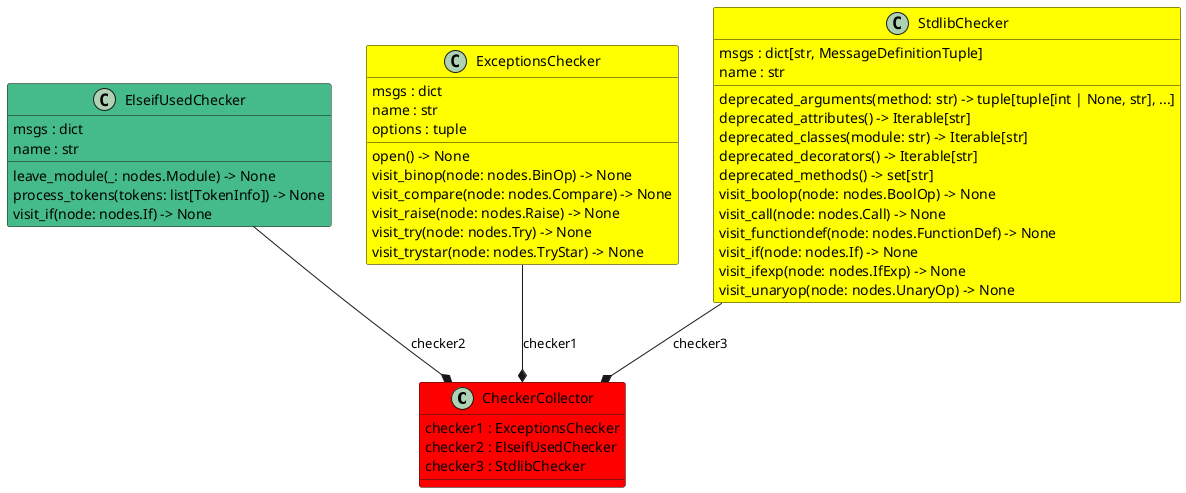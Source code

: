 @startuml classes
set namespaceSeparator none
class "CheckerCollector" as custom_colors.CheckerCollector #red {
  checker1 : ExceptionsChecker
  checker2 : ElseifUsedChecker
  checker3 : StdlibChecker
}
class "ElseifUsedChecker" as pylint.extensions.check_elif.ElseifUsedChecker #44BB88 {
  msgs : dict
  name : str
  leave_module(_: nodes.Module) -> None
  process_tokens(tokens: list[TokenInfo]) -> None
  visit_if(node: nodes.If) -> None
}
class "ExceptionsChecker" as pylint.checkers.exceptions.ExceptionsChecker #yellow {
  msgs : dict
  name : str
  options : tuple
  open() -> None
  visit_binop(node: nodes.BinOp) -> None
  visit_compare(node: nodes.Compare) -> None
  visit_raise(node: nodes.Raise) -> None
  visit_try(node: nodes.Try) -> None
  visit_trystar(node: nodes.TryStar) -> None
}
class "StdlibChecker" as pylint.checkers.stdlib.StdlibChecker #yellow {
  msgs : dict[str, MessageDefinitionTuple]
  name : str
  deprecated_arguments(method: str) -> tuple[tuple[int | None, str], ...]
  deprecated_attributes() -> Iterable[str]
  deprecated_classes(module: str) -> Iterable[str]
  deprecated_decorators() -> Iterable[str]
  deprecated_methods() -> set[str]
  visit_boolop(node: nodes.BoolOp) -> None
  visit_call(node: nodes.Call) -> None
  visit_functiondef(node: nodes.FunctionDef) -> None
  visit_if(node: nodes.If) -> None
  visit_ifexp(node: nodes.IfExp) -> None
  visit_unaryop(node: nodes.UnaryOp) -> None
}
pylint.checkers.exceptions.ExceptionsChecker --* custom_colors.CheckerCollector : checker1
pylint.checkers.stdlib.StdlibChecker --* custom_colors.CheckerCollector : checker3
pylint.extensions.check_elif.ElseifUsedChecker --* custom_colors.CheckerCollector : checker2
@enduml
